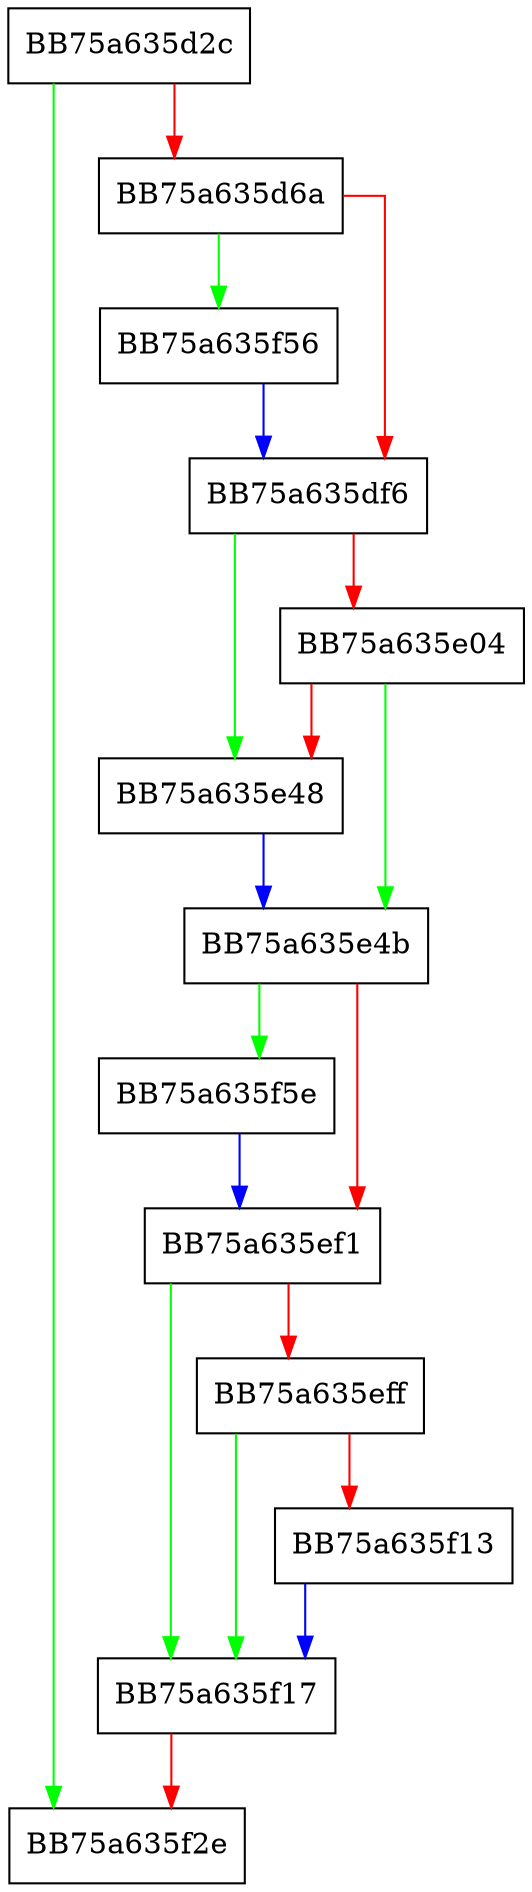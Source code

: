 digraph init_report {
  node [shape="box"];
  graph [splines=ortho];
  BB75a635d2c -> BB75a635f2e [color="green"];
  BB75a635d2c -> BB75a635d6a [color="red"];
  BB75a635d6a -> BB75a635f56 [color="green"];
  BB75a635d6a -> BB75a635df6 [color="red"];
  BB75a635df6 -> BB75a635e48 [color="green"];
  BB75a635df6 -> BB75a635e04 [color="red"];
  BB75a635e04 -> BB75a635e4b [color="green"];
  BB75a635e04 -> BB75a635e48 [color="red"];
  BB75a635e48 -> BB75a635e4b [color="blue"];
  BB75a635e4b -> BB75a635f5e [color="green"];
  BB75a635e4b -> BB75a635ef1 [color="red"];
  BB75a635ef1 -> BB75a635f17 [color="green"];
  BB75a635ef1 -> BB75a635eff [color="red"];
  BB75a635eff -> BB75a635f17 [color="green"];
  BB75a635eff -> BB75a635f13 [color="red"];
  BB75a635f13 -> BB75a635f17 [color="blue"];
  BB75a635f17 -> BB75a635f2e [color="red"];
  BB75a635f56 -> BB75a635df6 [color="blue"];
  BB75a635f5e -> BB75a635ef1 [color="blue"];
}